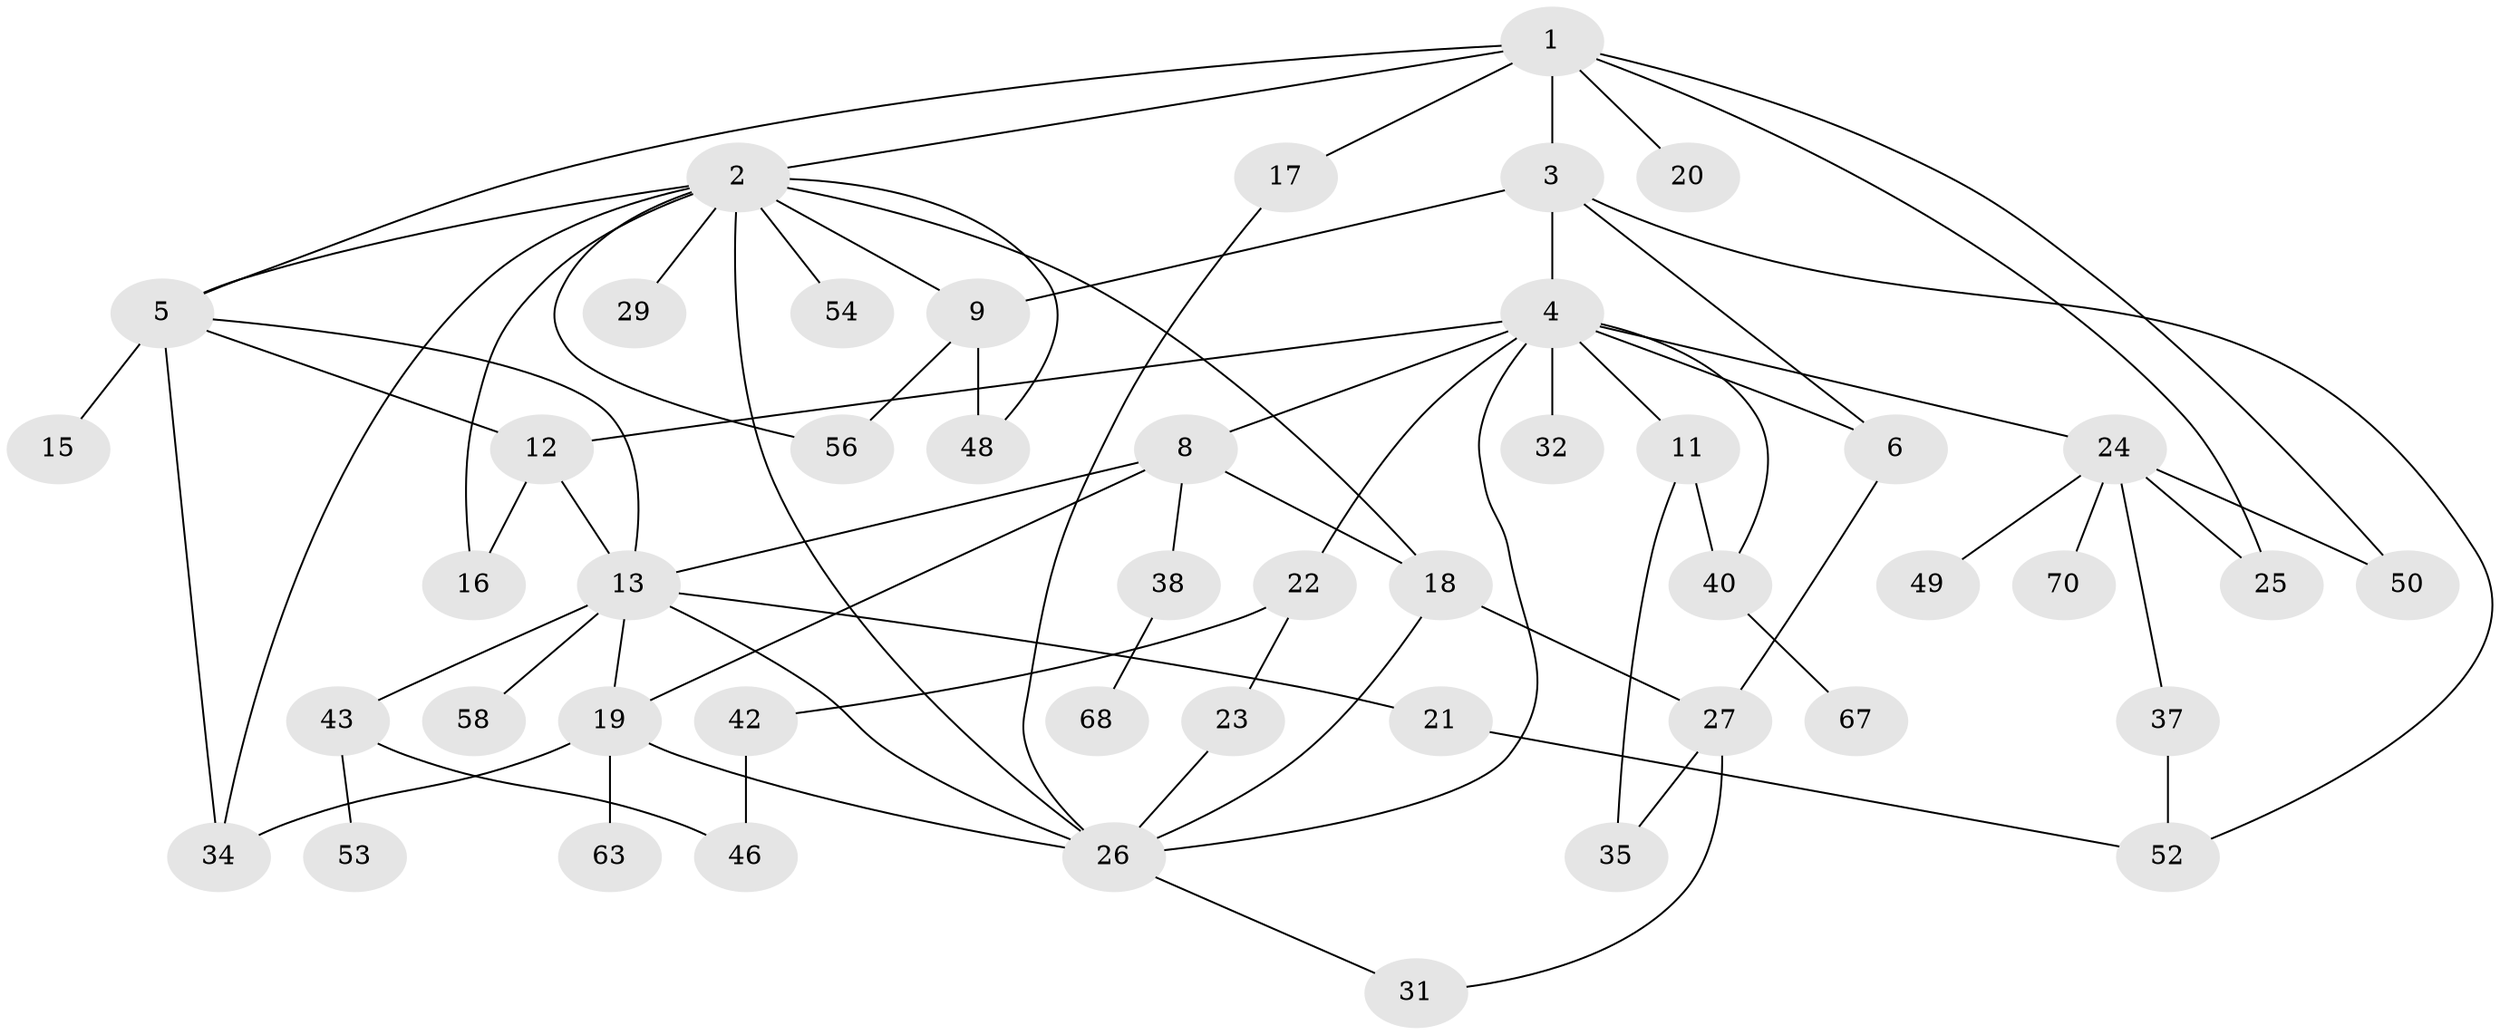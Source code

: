 // Generated by graph-tools (version 1.1) at 2025/23/03/03/25 07:23:34]
// undirected, 47 vertices, 74 edges
graph export_dot {
graph [start="1"]
  node [color=gray90,style=filled];
  1 [super="+10"];
  2 [super="+44"];
  3;
  4 [super="+7"];
  5 [super="+55"];
  6 [super="+60"];
  8 [super="+14"];
  9 [super="+41"];
  11 [super="+51"];
  12 [super="+47"];
  13 [super="+57"];
  15;
  16;
  17;
  18 [super="+33"];
  19 [super="+39"];
  20;
  21;
  22;
  23 [super="+28"];
  24 [super="+30"];
  25;
  26 [super="+36"];
  27 [super="+65"];
  29;
  31 [super="+62"];
  32 [super="+61"];
  34;
  35;
  37;
  38 [super="+64"];
  40;
  42 [super="+69"];
  43 [super="+45"];
  46 [super="+66"];
  48;
  49;
  50;
  52 [super="+59"];
  53;
  54;
  56;
  58;
  63;
  67;
  68;
  70;
  1 -- 2;
  1 -- 3;
  1 -- 17;
  1 -- 25;
  1 -- 50;
  1 -- 20;
  1 -- 5;
  2 -- 5;
  2 -- 29;
  2 -- 48;
  2 -- 18;
  2 -- 9;
  2 -- 16;
  2 -- 34;
  2 -- 54;
  2 -- 56;
  2 -- 26;
  3 -- 4;
  3 -- 6;
  3 -- 9;
  3 -- 52;
  4 -- 22;
  4 -- 24;
  4 -- 32 [weight=2];
  4 -- 12;
  4 -- 40;
  4 -- 6;
  4 -- 8;
  4 -- 26;
  4 -- 11;
  5 -- 12;
  5 -- 15;
  5 -- 34;
  5 -- 13;
  6 -- 27;
  8 -- 13;
  8 -- 18;
  8 -- 19;
  8 -- 38;
  9 -- 56;
  9 -- 48;
  11 -- 35;
  11 -- 40;
  12 -- 16;
  12 -- 13;
  13 -- 21;
  13 -- 43;
  13 -- 58;
  13 -- 26;
  13 -- 19;
  17 -- 26;
  18 -- 27;
  18 -- 26;
  19 -- 34;
  19 -- 63;
  19 -- 26;
  21 -- 52;
  22 -- 23;
  22 -- 42;
  23 -- 26;
  24 -- 25;
  24 -- 37;
  24 -- 50;
  24 -- 49;
  24 -- 70;
  26 -- 31;
  27 -- 31;
  27 -- 35;
  37 -- 52;
  38 -- 68;
  40 -- 67;
  42 -- 46;
  43 -- 53;
  43 -- 46;
}
